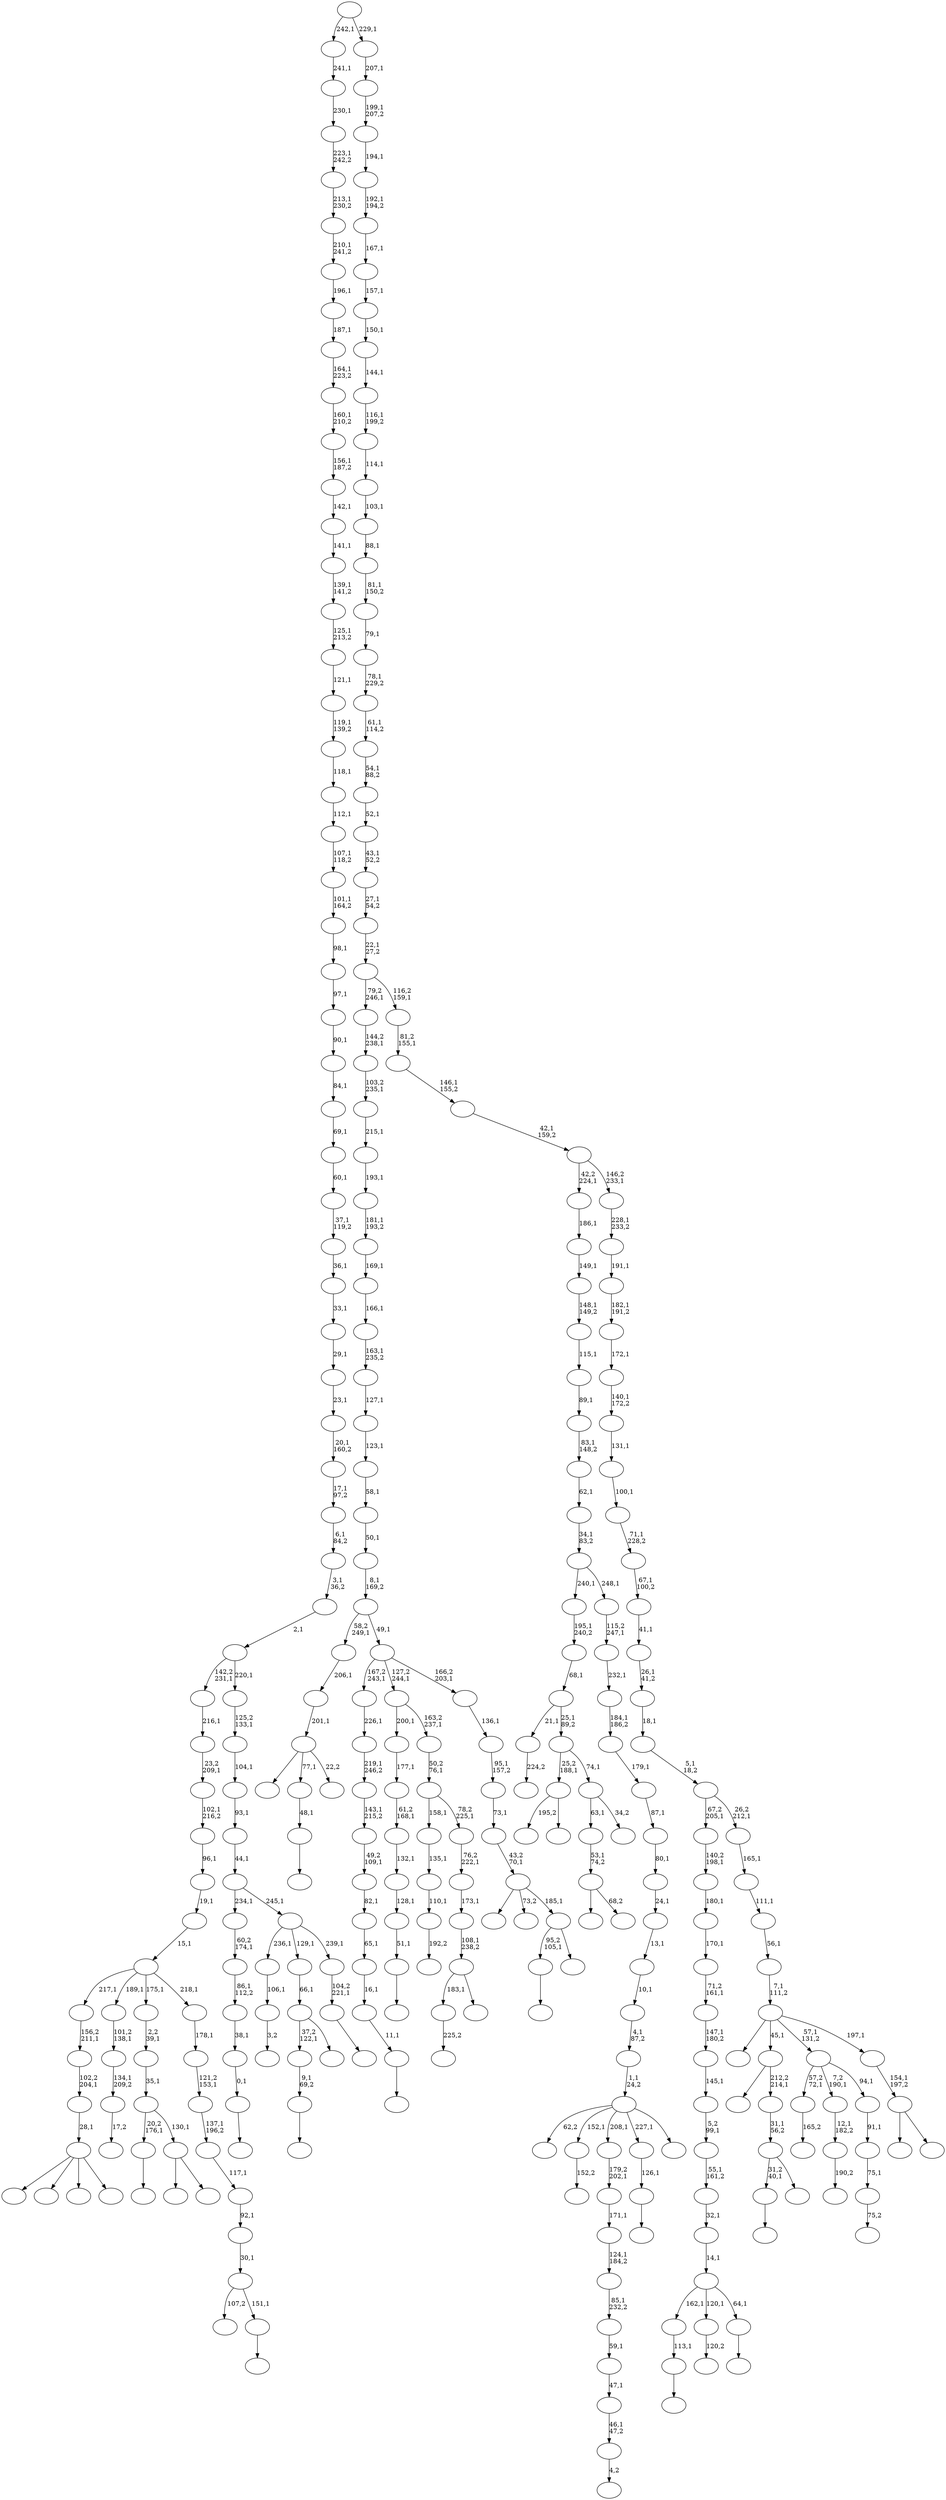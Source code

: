 digraph T {
	300 [label=""]
	299 [label=""]
	298 [label=""]
	297 [label=""]
	296 [label=""]
	295 [label=""]
	294 [label=""]
	293 [label=""]
	292 [label=""]
	291 [label=""]
	290 [label=""]
	289 [label=""]
	288 [label=""]
	287 [label=""]
	286 [label=""]
	285 [label=""]
	284 [label=""]
	283 [label=""]
	282 [label=""]
	281 [label=""]
	280 [label=""]
	279 [label=""]
	278 [label=""]
	277 [label=""]
	276 [label=""]
	275 [label=""]
	274 [label=""]
	273 [label=""]
	272 [label=""]
	271 [label=""]
	270 [label=""]
	269 [label=""]
	268 [label=""]
	267 [label=""]
	266 [label=""]
	265 [label=""]
	264 [label=""]
	263 [label=""]
	262 [label=""]
	261 [label=""]
	260 [label=""]
	259 [label=""]
	258 [label=""]
	257 [label=""]
	256 [label=""]
	255 [label=""]
	254 [label=""]
	253 [label=""]
	252 [label=""]
	251 [label=""]
	250 [label=""]
	249 [label=""]
	248 [label=""]
	247 [label=""]
	246 [label=""]
	245 [label=""]
	244 [label=""]
	243 [label=""]
	242 [label=""]
	241 [label=""]
	240 [label=""]
	239 [label=""]
	238 [label=""]
	237 [label=""]
	236 [label=""]
	235 [label=""]
	234 [label=""]
	233 [label=""]
	232 [label=""]
	231 [label=""]
	230 [label=""]
	229 [label=""]
	228 [label=""]
	227 [label=""]
	226 [label=""]
	225 [label=""]
	224 [label=""]
	223 [label=""]
	222 [label=""]
	221 [label=""]
	220 [label=""]
	219 [label=""]
	218 [label=""]
	217 [label=""]
	216 [label=""]
	215 [label=""]
	214 [label=""]
	213 [label=""]
	212 [label=""]
	211 [label=""]
	210 [label=""]
	209 [label=""]
	208 [label=""]
	207 [label=""]
	206 [label=""]
	205 [label=""]
	204 [label=""]
	203 [label=""]
	202 [label=""]
	201 [label=""]
	200 [label=""]
	199 [label=""]
	198 [label=""]
	197 [label=""]
	196 [label=""]
	195 [label=""]
	194 [label=""]
	193 [label=""]
	192 [label=""]
	191 [label=""]
	190 [label=""]
	189 [label=""]
	188 [label=""]
	187 [label=""]
	186 [label=""]
	185 [label=""]
	184 [label=""]
	183 [label=""]
	182 [label=""]
	181 [label=""]
	180 [label=""]
	179 [label=""]
	178 [label=""]
	177 [label=""]
	176 [label=""]
	175 [label=""]
	174 [label=""]
	173 [label=""]
	172 [label=""]
	171 [label=""]
	170 [label=""]
	169 [label=""]
	168 [label=""]
	167 [label=""]
	166 [label=""]
	165 [label=""]
	164 [label=""]
	163 [label=""]
	162 [label=""]
	161 [label=""]
	160 [label=""]
	159 [label=""]
	158 [label=""]
	157 [label=""]
	156 [label=""]
	155 [label=""]
	154 [label=""]
	153 [label=""]
	152 [label=""]
	151 [label=""]
	150 [label=""]
	149 [label=""]
	148 [label=""]
	147 [label=""]
	146 [label=""]
	145 [label=""]
	144 [label=""]
	143 [label=""]
	142 [label=""]
	141 [label=""]
	140 [label=""]
	139 [label=""]
	138 [label=""]
	137 [label=""]
	136 [label=""]
	135 [label=""]
	134 [label=""]
	133 [label=""]
	132 [label=""]
	131 [label=""]
	130 [label=""]
	129 [label=""]
	128 [label=""]
	127 [label=""]
	126 [label=""]
	125 [label=""]
	124 [label=""]
	123 [label=""]
	122 [label=""]
	121 [label=""]
	120 [label=""]
	119 [label=""]
	118 [label=""]
	117 [label=""]
	116 [label=""]
	115 [label=""]
	114 [label=""]
	113 [label=""]
	112 [label=""]
	111 [label=""]
	110 [label=""]
	109 [label=""]
	108 [label=""]
	107 [label=""]
	106 [label=""]
	105 [label=""]
	104 [label=""]
	103 [label=""]
	102 [label=""]
	101 [label=""]
	100 [label=""]
	99 [label=""]
	98 [label=""]
	97 [label=""]
	96 [label=""]
	95 [label=""]
	94 [label=""]
	93 [label=""]
	92 [label=""]
	91 [label=""]
	90 [label=""]
	89 [label=""]
	88 [label=""]
	87 [label=""]
	86 [label=""]
	85 [label=""]
	84 [label=""]
	83 [label=""]
	82 [label=""]
	81 [label=""]
	80 [label=""]
	79 [label=""]
	78 [label=""]
	77 [label=""]
	76 [label=""]
	75 [label=""]
	74 [label=""]
	73 [label=""]
	72 [label=""]
	71 [label=""]
	70 [label=""]
	69 [label=""]
	68 [label=""]
	67 [label=""]
	66 [label=""]
	65 [label=""]
	64 [label=""]
	63 [label=""]
	62 [label=""]
	61 [label=""]
	60 [label=""]
	59 [label=""]
	58 [label=""]
	57 [label=""]
	56 [label=""]
	55 [label=""]
	54 [label=""]
	53 [label=""]
	52 [label=""]
	51 [label=""]
	50 [label=""]
	49 [label=""]
	48 [label=""]
	47 [label=""]
	46 [label=""]
	45 [label=""]
	44 [label=""]
	43 [label=""]
	42 [label=""]
	41 [label=""]
	40 [label=""]
	39 [label=""]
	38 [label=""]
	37 [label=""]
	36 [label=""]
	35 [label=""]
	34 [label=""]
	33 [label=""]
	32 [label=""]
	31 [label=""]
	30 [label=""]
	29 [label=""]
	28 [label=""]
	27 [label=""]
	26 [label=""]
	25 [label=""]
	24 [label=""]
	23 [label=""]
	22 [label=""]
	21 [label=""]
	20 [label=""]
	19 [label=""]
	18 [label=""]
	17 [label=""]
	16 [label=""]
	15 [label=""]
	14 [label=""]
	13 [label=""]
	12 [label=""]
	11 [label=""]
	10 [label=""]
	9 [label=""]
	8 [label=""]
	7 [label=""]
	6 [label=""]
	5 [label=""]
	4 [label=""]
	3 [label=""]
	2 [label=""]
	1 [label=""]
	0 [label=""]
	299 -> 300 [label=""]
	298 -> 299 [label="51,1"]
	297 -> 298 [label="128,1"]
	296 -> 297 [label="132,1"]
	295 -> 296 [label="61,2\n168,1"]
	294 -> 295 [label="177,1"]
	291 -> 292 [label="192,2"]
	290 -> 291 [label="110,1"]
	289 -> 290 [label="135,1"]
	286 -> 287 [label="3,2"]
	285 -> 286 [label="106,1"]
	283 -> 284 [label=""]
	280 -> 281 [label="152,2"]
	278 -> 279 [label=""]
	277 -> 278 [label="113,1"]
	272 -> 273 [label=""]
	270 -> 271 [label=""]
	269 -> 270 [label="9,1\n69,2"]
	266 -> 267 [label=""]
	265 -> 266 [label="0,1"]
	264 -> 265 [label="38,1"]
	263 -> 264 [label="86,1\n112,2"]
	262 -> 263 [label="60,2\n174,1"]
	259 -> 293 [label=""]
	259 -> 260 [label="68,2"]
	258 -> 259 [label="53,1\n74,2"]
	252 -> 253 [label=""]
	250 -> 251 [label="4,2"]
	249 -> 250 [label="46,1\n47,2"]
	248 -> 249 [label="47,1"]
	247 -> 248 [label="59,1"]
	246 -> 247 [label="85,1\n232,2"]
	245 -> 246 [label="124,1\n184,2"]
	244 -> 245 [label="171,1"]
	243 -> 244 [label="179,2\n202,1"]
	241 -> 242 [label="120,2"]
	238 -> 239 [label=""]
	237 -> 277 [label="162,1"]
	237 -> 241 [label="120,1"]
	237 -> 238 [label="64,1"]
	236 -> 237 [label="14,1"]
	235 -> 236 [label="32,1"]
	234 -> 235 [label="55,1\n161,2"]
	233 -> 234 [label="5,2\n99,1"]
	232 -> 233 [label="145,1"]
	231 -> 232 [label="147,1\n180,2"]
	230 -> 231 [label="71,2\n161,1"]
	229 -> 230 [label="170,1"]
	228 -> 229 [label="180,1"]
	227 -> 228 [label="140,2\n198,1"]
	225 -> 274 [label=""]
	225 -> 257 [label=""]
	225 -> 240 [label=""]
	225 -> 226 [label=""]
	224 -> 225 [label="28,1"]
	223 -> 224 [label="102,2\n204,1"]
	222 -> 223 [label="156,2\n211,1"]
	220 -> 221 [label=""]
	219 -> 220 [label="126,1"]
	217 -> 218 [label="17,2"]
	216 -> 217 [label="134,1\n209,2"]
	215 -> 216 [label="101,2\n138,1"]
	213 -> 214 [label="225,2"]
	211 -> 212 [label=""]
	210 -> 211 [label="48,1"]
	208 -> 209 [label=""]
	207 -> 208 [label="11,1"]
	206 -> 207 [label="16,1"]
	205 -> 206 [label="65,1"]
	204 -> 205 [label="82,1"]
	203 -> 204 [label="49,2\n109,1"]
	202 -> 203 [label="143,1\n215,2"]
	201 -> 202 [label="219,1\n246,2"]
	200 -> 201 [label="226,1"]
	198 -> 272 [label="31,2\n40,1"]
	198 -> 199 [label=""]
	197 -> 198 [label="31,1\n56,2"]
	196 -> 275 [label=""]
	196 -> 197 [label="212,2\n214,1"]
	194 -> 195 [label="165,2"]
	192 -> 254 [label=""]
	192 -> 210 [label="77,1"]
	192 -> 193 [label="22,2"]
	191 -> 192 [label="201,1"]
	190 -> 191 [label="206,1"]
	188 -> 268 [label="195,2"]
	188 -> 189 [label=""]
	186 -> 187 [label="224,2"]
	184 -> 185 [label="190,2"]
	183 -> 184 [label="12,1\n182,2"]
	181 -> 213 [label="183,1"]
	181 -> 182 [label=""]
	180 -> 181 [label="108,1\n238,2"]
	179 -> 180 [label="173,1"]
	178 -> 179 [label="76,2\n222,1"]
	177 -> 289 [label="158,1"]
	177 -> 178 [label="78,2\n225,1"]
	176 -> 177 [label="50,2\n76,1"]
	175 -> 294 [label="200,1"]
	175 -> 176 [label="163,2\n237,1"]
	173 -> 258 [label="63,1"]
	173 -> 174 [label="34,2"]
	172 -> 188 [label="25,2\n188,1"]
	172 -> 173 [label="74,1"]
	171 -> 186 [label="21,1"]
	171 -> 172 [label="25,1\n89,2"]
	170 -> 171 [label="68,1"]
	169 -> 170 [label="195,1\n240,2"]
	166 -> 168 [label=""]
	166 -> 167 [label=""]
	165 -> 252 [label="20,2\n176,1"]
	165 -> 166 [label="130,1"]
	164 -> 165 [label="35,1"]
	163 -> 164 [label="2,2\n39,1"]
	161 -> 269 [label="37,2\n122,1"]
	161 -> 162 [label=""]
	160 -> 161 [label="66,1"]
	158 -> 159 [label=""]
	157 -> 288 [label="107,2"]
	157 -> 158 [label="151,1"]
	156 -> 157 [label="30,1"]
	155 -> 156 [label="92,1"]
	154 -> 155 [label="117,1"]
	153 -> 154 [label="137,1\n196,2"]
	152 -> 153 [label="121,2\n153,1"]
	151 -> 152 [label="178,1"]
	150 -> 222 [label="217,1"]
	150 -> 215 [label="189,1"]
	150 -> 163 [label="175,1"]
	150 -> 151 [label="218,1"]
	149 -> 150 [label="15,1"]
	148 -> 149 [label="19,1"]
	147 -> 148 [label="96,1"]
	146 -> 147 [label="102,1\n216,2"]
	145 -> 146 [label="23,2\n209,1"]
	144 -> 145 [label="216,1"]
	142 -> 143 [label="75,2"]
	141 -> 142 [label="75,1"]
	140 -> 141 [label="91,1"]
	139 -> 194 [label="57,2\n72,1"]
	139 -> 183 [label="7,2\n190,1"]
	139 -> 140 [label="94,1"]
	137 -> 283 [label="95,2\n105,1"]
	137 -> 138 [label=""]
	136 -> 276 [label=""]
	136 -> 255 [label="73,2"]
	136 -> 137 [label="185,1"]
	135 -> 136 [label="43,2\n70,1"]
	134 -> 135 [label="73,1"]
	133 -> 134 [label="95,1\n157,2"]
	132 -> 133 [label="136,1"]
	131 -> 200 [label="167,2\n243,1"]
	131 -> 175 [label="127,2\n244,1"]
	131 -> 132 [label="166,2\n203,1"]
	130 -> 190 [label="58,2\n249,1"]
	130 -> 131 [label="49,1"]
	129 -> 130 [label="8,1\n169,2"]
	128 -> 129 [label="50,1"]
	127 -> 128 [label="58,1"]
	126 -> 127 [label="123,1"]
	125 -> 126 [label="127,1"]
	124 -> 125 [label="163,1\n235,2"]
	123 -> 124 [label="166,1"]
	122 -> 123 [label="169,1"]
	121 -> 122 [label="181,1\n193,2"]
	120 -> 121 [label="193,1"]
	119 -> 120 [label="215,1"]
	118 -> 119 [label="103,2\n235,1"]
	117 -> 118 [label="144,2\n238,1"]
	115 -> 282 [label="62,2"]
	115 -> 280 [label="152,1"]
	115 -> 243 [label="208,1"]
	115 -> 219 [label="227,1"]
	115 -> 116 [label=""]
	114 -> 115 [label="1,1\n24,2"]
	113 -> 114 [label="4,1\n87,2"]
	112 -> 113 [label="10,1"]
	111 -> 112 [label="13,1"]
	110 -> 111 [label="24,1"]
	109 -> 110 [label="80,1"]
	108 -> 109 [label="87,1"]
	107 -> 108 [label="179,1"]
	106 -> 107 [label="184,1\n186,2"]
	105 -> 106 [label="232,1"]
	104 -> 105 [label="115,2\n247,1"]
	103 -> 169 [label="240,1"]
	103 -> 104 [label="248,1"]
	102 -> 103 [label="34,1\n83,2"]
	101 -> 102 [label="62,1"]
	100 -> 101 [label="83,1\n148,2"]
	99 -> 100 [label="89,1"]
	98 -> 99 [label="115,1"]
	97 -> 98 [label="148,1\n149,2"]
	96 -> 97 [label="149,1"]
	95 -> 96 [label="186,1"]
	93 -> 94 [label=""]
	92 -> 93 [label="104,2\n221,1"]
	91 -> 285 [label="236,1"]
	91 -> 160 [label="129,1"]
	91 -> 92 [label="239,1"]
	90 -> 262 [label="234,1"]
	90 -> 91 [label="245,1"]
	89 -> 90 [label="44,1"]
	88 -> 89 [label="93,1"]
	87 -> 88 [label="104,1"]
	86 -> 87 [label="125,2\n133,1"]
	85 -> 144 [label="142,2\n231,1"]
	85 -> 86 [label="220,1"]
	84 -> 85 [label="2,1"]
	83 -> 84 [label="3,1\n36,2"]
	82 -> 83 [label="6,1\n84,2"]
	81 -> 82 [label="17,1\n97,2"]
	80 -> 81 [label="20,1\n160,2"]
	79 -> 80 [label="23,1"]
	78 -> 79 [label="29,1"]
	77 -> 78 [label="33,1"]
	76 -> 77 [label="36,1"]
	75 -> 76 [label="37,1\n119,2"]
	74 -> 75 [label="60,1"]
	73 -> 74 [label="69,1"]
	72 -> 73 [label="84,1"]
	71 -> 72 [label="90,1"]
	70 -> 71 [label="97,1"]
	69 -> 70 [label="98,1"]
	68 -> 69 [label="101,1\n164,2"]
	67 -> 68 [label="107,1\n118,2"]
	66 -> 67 [label="112,1"]
	65 -> 66 [label="118,1"]
	64 -> 65 [label="119,1\n139,2"]
	63 -> 64 [label="121,1"]
	62 -> 63 [label="125,1\n213,2"]
	61 -> 62 [label="139,1\n141,2"]
	60 -> 61 [label="141,1"]
	59 -> 60 [label="142,1"]
	58 -> 59 [label="156,1\n187,2"]
	57 -> 58 [label="160,1\n210,2"]
	56 -> 57 [label="164,1\n223,2"]
	55 -> 56 [label="187,1"]
	54 -> 55 [label="196,1"]
	53 -> 54 [label="210,1\n241,2"]
	52 -> 53 [label="213,1\n230,2"]
	51 -> 52 [label="223,1\n242,2"]
	50 -> 51 [label="230,1"]
	49 -> 50 [label="241,1"]
	47 -> 256 [label=""]
	47 -> 48 [label=""]
	46 -> 47 [label="154,1\n197,2"]
	45 -> 261 [label=""]
	45 -> 196 [label="45,1"]
	45 -> 139 [label="57,1\n131,2"]
	45 -> 46 [label="197,1"]
	44 -> 45 [label="7,1\n111,2"]
	43 -> 44 [label="56,1"]
	42 -> 43 [label="111,1"]
	41 -> 42 [label="165,1"]
	40 -> 227 [label="67,2\n205,1"]
	40 -> 41 [label="26,2\n212,1"]
	39 -> 40 [label="5,1\n18,2"]
	38 -> 39 [label="18,1"]
	37 -> 38 [label="26,1\n41,2"]
	36 -> 37 [label="41,1"]
	35 -> 36 [label="67,1\n100,2"]
	34 -> 35 [label="71,1\n228,2"]
	33 -> 34 [label="100,1"]
	32 -> 33 [label="131,1"]
	31 -> 32 [label="140,1\n172,2"]
	30 -> 31 [label="172,1"]
	29 -> 30 [label="182,1\n191,2"]
	28 -> 29 [label="191,1"]
	27 -> 28 [label="228,1\n233,2"]
	26 -> 95 [label="42,2\n224,1"]
	26 -> 27 [label="146,2\n233,1"]
	25 -> 26 [label="42,1\n159,2"]
	24 -> 25 [label="146,1\n155,2"]
	23 -> 24 [label="81,2\n155,1"]
	22 -> 117 [label="79,2\n246,1"]
	22 -> 23 [label="116,2\n159,1"]
	21 -> 22 [label="22,1\n27,2"]
	20 -> 21 [label="27,1\n54,2"]
	19 -> 20 [label="43,1\n52,2"]
	18 -> 19 [label="52,1"]
	17 -> 18 [label="54,1\n88,2"]
	16 -> 17 [label="61,1\n114,2"]
	15 -> 16 [label="78,1\n229,2"]
	14 -> 15 [label="79,1"]
	13 -> 14 [label="81,1\n150,2"]
	12 -> 13 [label="88,1"]
	11 -> 12 [label="103,1"]
	10 -> 11 [label="114,1"]
	9 -> 10 [label="116,1\n199,2"]
	8 -> 9 [label="144,1"]
	7 -> 8 [label="150,1"]
	6 -> 7 [label="157,1"]
	5 -> 6 [label="167,1"]
	4 -> 5 [label="192,1\n194,2"]
	3 -> 4 [label="194,1"]
	2 -> 3 [label="199,1\n207,2"]
	1 -> 2 [label="207,1"]
	0 -> 49 [label="242,1"]
	0 -> 1 [label="229,1"]
}
